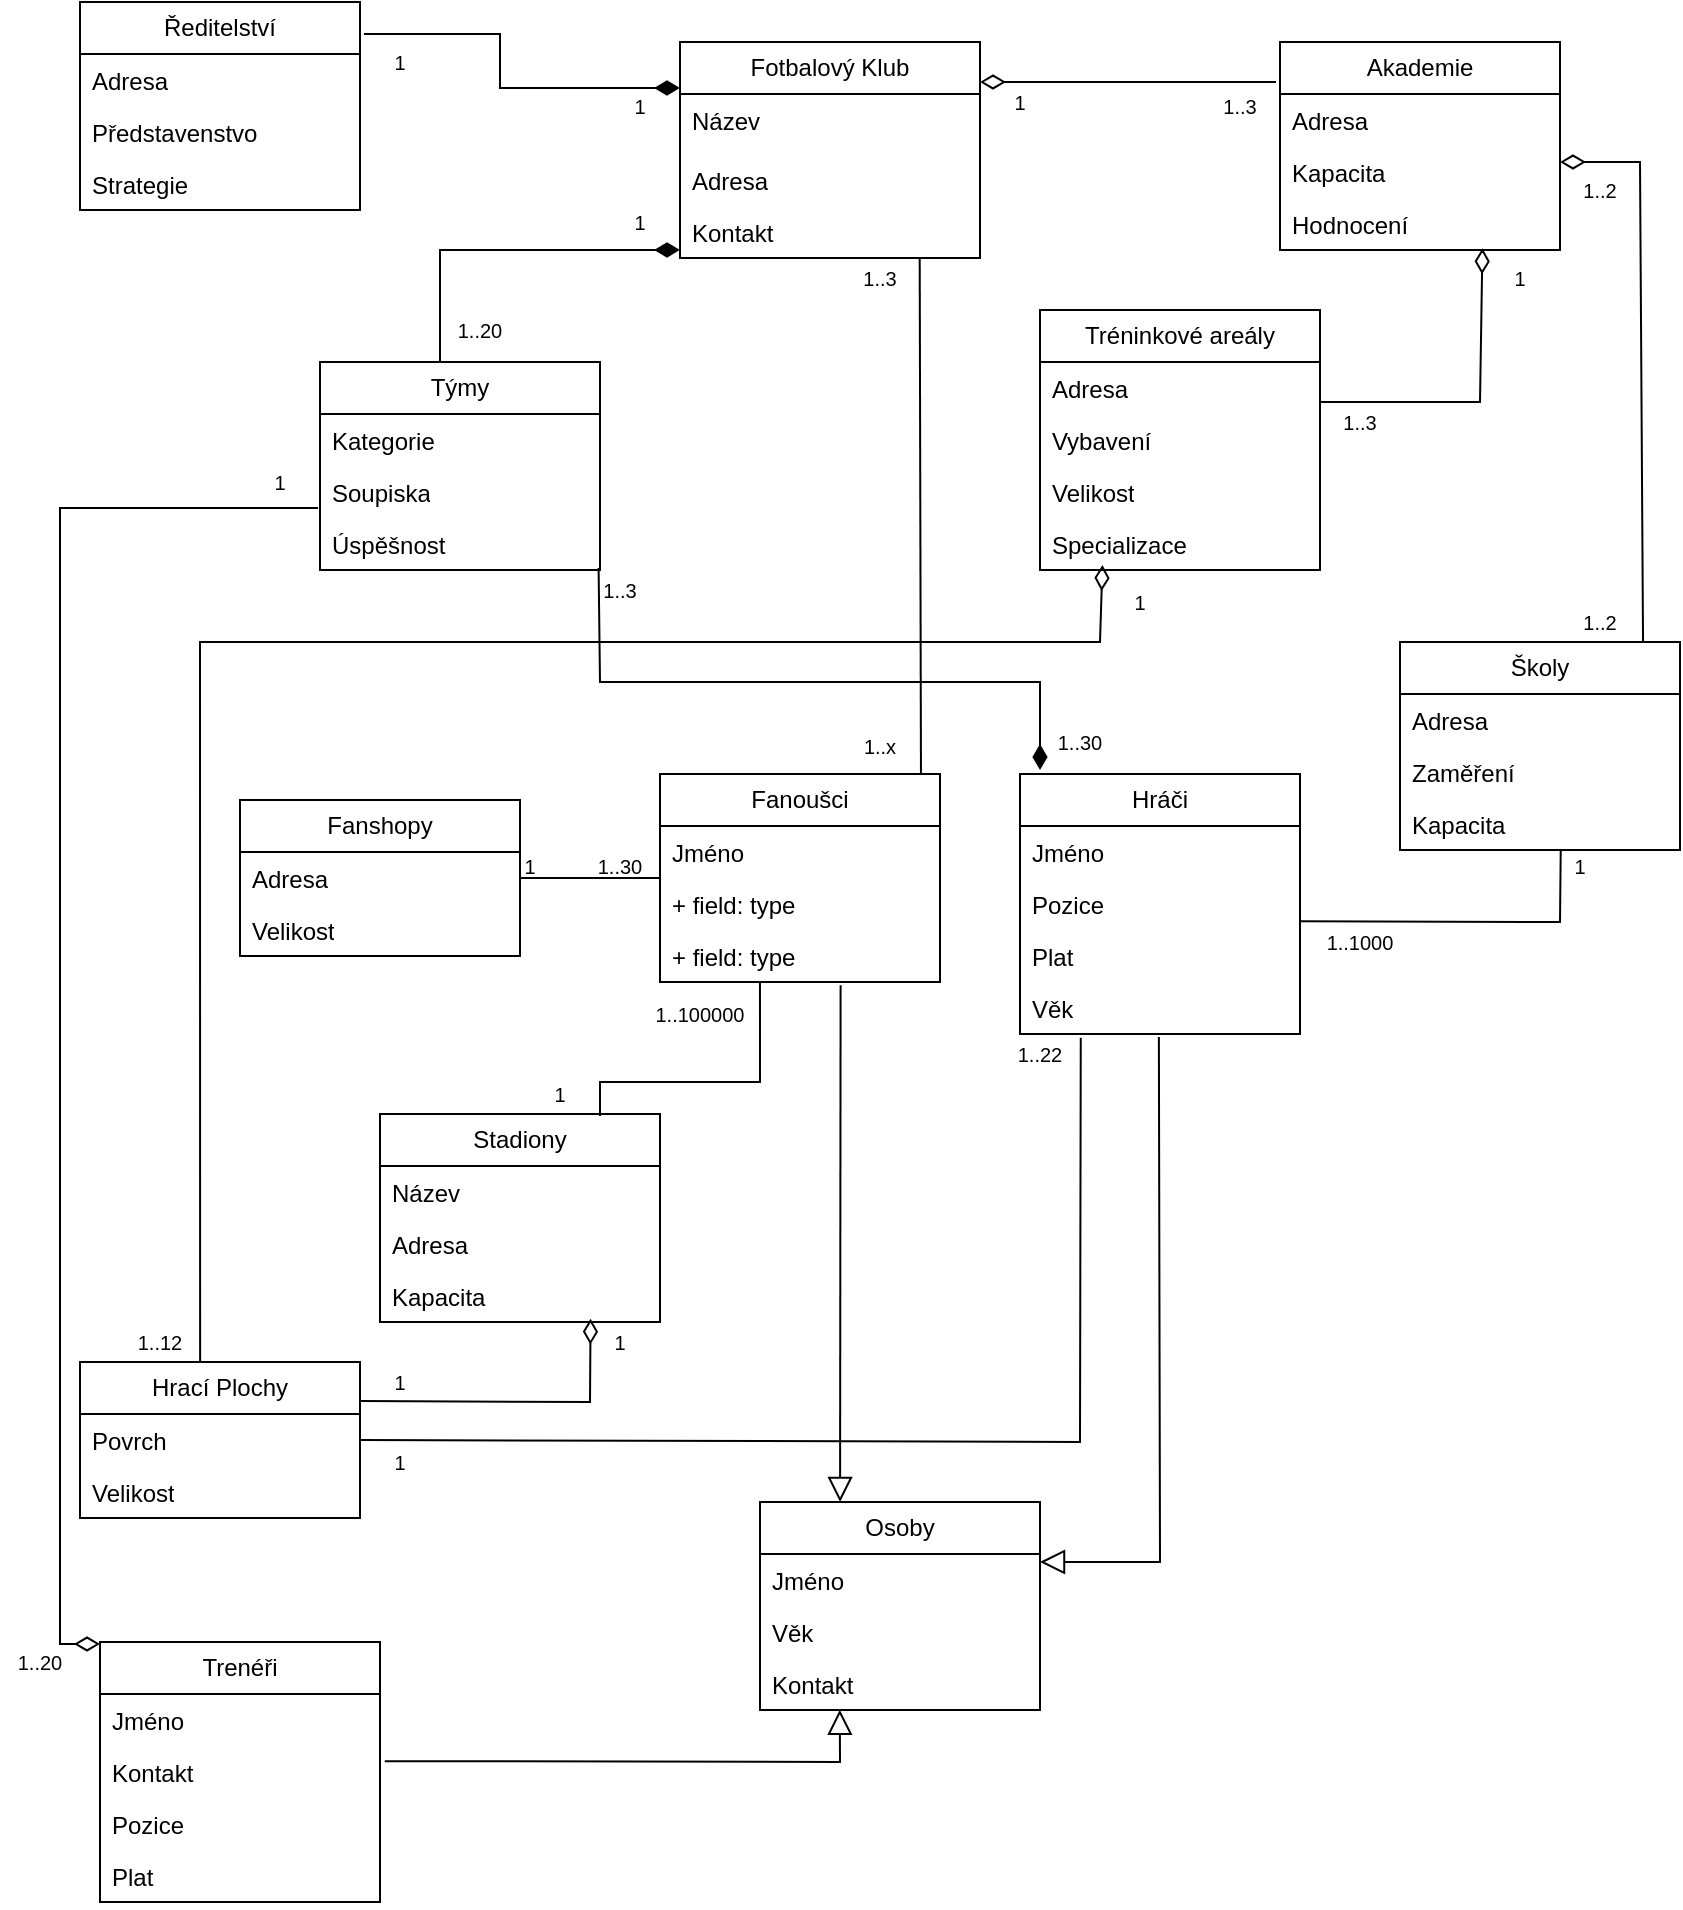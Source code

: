 <mxfile version="24.9.1">
  <diagram name="Stránka-1" id="at3GulTGo-xp67DtFtPa">
    <mxGraphModel dx="2253" dy="757" grid="1" gridSize="10" guides="1" tooltips="1" connect="1" arrows="1" fold="1" page="1" pageScale="1" pageWidth="827" pageHeight="1169" math="0" shadow="0">
      <root>
        <mxCell id="0" />
        <mxCell id="1" parent="0" />
        <mxCell id="VMDDgbRazr3VmZO5RvFS-5" value="Fotbalový Klub" style="swimlane;fontStyle=0;childLayout=stackLayout;horizontal=1;startSize=26;fillColor=none;horizontalStack=0;resizeParent=1;resizeParentMax=0;resizeLast=0;collapsible=1;marginBottom=0;whiteSpace=wrap;html=1;" parent="1" vertex="1">
          <mxGeometry x="320" y="40" width="150" height="108" as="geometry" />
        </mxCell>
        <mxCell id="VMDDgbRazr3VmZO5RvFS-6" value="Název" style="text;strokeColor=none;fillColor=none;align=left;verticalAlign=top;spacingLeft=4;spacingRight=4;overflow=hidden;rotatable=0;points=[[0,0.5],[1,0.5]];portConstraint=eastwest;whiteSpace=wrap;html=1;" parent="VMDDgbRazr3VmZO5RvFS-5" vertex="1">
          <mxGeometry y="26" width="150" height="30" as="geometry" />
        </mxCell>
        <mxCell id="VMDDgbRazr3VmZO5RvFS-7" value="Adresa" style="text;strokeColor=none;fillColor=none;align=left;verticalAlign=top;spacingLeft=4;spacingRight=4;overflow=hidden;rotatable=0;points=[[0,0.5],[1,0.5]];portConstraint=eastwest;whiteSpace=wrap;html=1;" parent="VMDDgbRazr3VmZO5RvFS-5" vertex="1">
          <mxGeometry y="56" width="150" height="26" as="geometry" />
        </mxCell>
        <mxCell id="VMDDgbRazr3VmZO5RvFS-8" value="Kontakt" style="text;strokeColor=none;fillColor=none;align=left;verticalAlign=top;spacingLeft=4;spacingRight=4;overflow=hidden;rotatable=0;points=[[0,0.5],[1,0.5]];portConstraint=eastwest;whiteSpace=wrap;html=1;" parent="VMDDgbRazr3VmZO5RvFS-5" vertex="1">
          <mxGeometry y="82" width="150" height="26" as="geometry" />
        </mxCell>
        <mxCell id="VMDDgbRazr3VmZO5RvFS-9" value="" style="endArrow=diamondThin;endFill=1;endSize=10;html=1;rounded=0;entryX=0;entryY=0.5;entryDx=0;entryDy=0;strokeWidth=1;exitX=1.014;exitY=0.154;exitDx=0;exitDy=0;exitPerimeter=0;" parent="1" edge="1" source="VMDDgbRazr3VmZO5RvFS-10">
          <mxGeometry width="160" relative="1" as="geometry">
            <mxPoint x="190" y="63" as="sourcePoint" />
            <mxPoint x="320" y="63" as="targetPoint" />
            <Array as="points">
              <mxPoint x="230" y="36" />
              <mxPoint x="230" y="63" />
            </Array>
          </mxGeometry>
        </mxCell>
        <mxCell id="VMDDgbRazr3VmZO5RvFS-10" value="Ředitelství" style="swimlane;fontStyle=0;childLayout=stackLayout;horizontal=1;startSize=26;fillColor=none;horizontalStack=0;resizeParent=1;resizeParentMax=0;resizeLast=0;collapsible=1;marginBottom=0;whiteSpace=wrap;html=1;" parent="1" vertex="1">
          <mxGeometry x="20" y="20" width="140" height="104" as="geometry" />
        </mxCell>
        <mxCell id="VMDDgbRazr3VmZO5RvFS-11" value="Adresa" style="text;strokeColor=none;fillColor=none;align=left;verticalAlign=top;spacingLeft=4;spacingRight=4;overflow=hidden;rotatable=0;points=[[0,0.5],[1,0.5]];portConstraint=eastwest;whiteSpace=wrap;html=1;" parent="VMDDgbRazr3VmZO5RvFS-10" vertex="1">
          <mxGeometry y="26" width="140" height="26" as="geometry" />
        </mxCell>
        <mxCell id="VMDDgbRazr3VmZO5RvFS-12" value="Představenstvo" style="text;strokeColor=none;fillColor=none;align=left;verticalAlign=top;spacingLeft=4;spacingRight=4;overflow=hidden;rotatable=0;points=[[0,0.5],[1,0.5]];portConstraint=eastwest;whiteSpace=wrap;html=1;" parent="VMDDgbRazr3VmZO5RvFS-10" vertex="1">
          <mxGeometry y="52" width="140" height="26" as="geometry" />
        </mxCell>
        <mxCell id="VMDDgbRazr3VmZO5RvFS-13" value="Strategie" style="text;strokeColor=none;fillColor=none;align=left;verticalAlign=top;spacingLeft=4;spacingRight=4;overflow=hidden;rotatable=0;points=[[0,0.5],[1,0.5]];portConstraint=eastwest;whiteSpace=wrap;html=1;" parent="VMDDgbRazr3VmZO5RvFS-10" vertex="1">
          <mxGeometry y="78" width="140" height="26" as="geometry" />
        </mxCell>
        <mxCell id="q3UqCffbs1o01aCzlOto-1" value="Akademie" style="swimlane;fontStyle=0;childLayout=stackLayout;horizontal=1;startSize=26;fillColor=none;horizontalStack=0;resizeParent=1;resizeParentMax=0;resizeLast=0;collapsible=1;marginBottom=0;whiteSpace=wrap;html=1;" vertex="1" parent="1">
          <mxGeometry x="620" y="40" width="140" height="104" as="geometry" />
        </mxCell>
        <mxCell id="q3UqCffbs1o01aCzlOto-2" value="Adresa" style="text;strokeColor=none;fillColor=none;align=left;verticalAlign=top;spacingLeft=4;spacingRight=4;overflow=hidden;rotatable=0;points=[[0,0.5],[1,0.5]];portConstraint=eastwest;whiteSpace=wrap;html=1;" vertex="1" parent="q3UqCffbs1o01aCzlOto-1">
          <mxGeometry y="26" width="140" height="26" as="geometry" />
        </mxCell>
        <mxCell id="q3UqCffbs1o01aCzlOto-3" value="Kapacita" style="text;strokeColor=none;fillColor=none;align=left;verticalAlign=top;spacingLeft=4;spacingRight=4;overflow=hidden;rotatable=0;points=[[0,0.5],[1,0.5]];portConstraint=eastwest;whiteSpace=wrap;html=1;" vertex="1" parent="q3UqCffbs1o01aCzlOto-1">
          <mxGeometry y="52" width="140" height="26" as="geometry" />
        </mxCell>
        <mxCell id="q3UqCffbs1o01aCzlOto-19" value="Hodnocení" style="text;strokeColor=none;fillColor=none;align=left;verticalAlign=top;spacingLeft=4;spacingRight=4;overflow=hidden;rotatable=0;points=[[0,0.5],[1,0.5]];portConstraint=eastwest;whiteSpace=wrap;html=1;" vertex="1" parent="q3UqCffbs1o01aCzlOto-1">
          <mxGeometry y="78" width="140" height="26" as="geometry" />
        </mxCell>
        <mxCell id="q3UqCffbs1o01aCzlOto-5" value="Tréninkové areály" style="swimlane;fontStyle=0;childLayout=stackLayout;horizontal=1;startSize=26;fillColor=none;horizontalStack=0;resizeParent=1;resizeParentMax=0;resizeLast=0;collapsible=1;marginBottom=0;whiteSpace=wrap;html=1;" vertex="1" parent="1">
          <mxGeometry x="500" y="174" width="140" height="130" as="geometry" />
        </mxCell>
        <mxCell id="q3UqCffbs1o01aCzlOto-6" value="Adresa" style="text;strokeColor=none;fillColor=none;align=left;verticalAlign=top;spacingLeft=4;spacingRight=4;overflow=hidden;rotatable=0;points=[[0,0.5],[1,0.5]];portConstraint=eastwest;whiteSpace=wrap;html=1;" vertex="1" parent="q3UqCffbs1o01aCzlOto-5">
          <mxGeometry y="26" width="140" height="26" as="geometry" />
        </mxCell>
        <mxCell id="q3UqCffbs1o01aCzlOto-8" value="Vybavení" style="text;strokeColor=none;fillColor=none;align=left;verticalAlign=top;spacingLeft=4;spacingRight=4;overflow=hidden;rotatable=0;points=[[0,0.5],[1,0.5]];portConstraint=eastwest;whiteSpace=wrap;html=1;" vertex="1" parent="q3UqCffbs1o01aCzlOto-5">
          <mxGeometry y="52" width="140" height="26" as="geometry" />
        </mxCell>
        <mxCell id="q3UqCffbs1o01aCzlOto-48" value="Velikost" style="text;strokeColor=none;fillColor=none;align=left;verticalAlign=top;spacingLeft=4;spacingRight=4;overflow=hidden;rotatable=0;points=[[0,0.5],[1,0.5]];portConstraint=eastwest;whiteSpace=wrap;html=1;" vertex="1" parent="q3UqCffbs1o01aCzlOto-5">
          <mxGeometry y="78" width="140" height="26" as="geometry" />
        </mxCell>
        <mxCell id="q3UqCffbs1o01aCzlOto-21" value="Specializace" style="text;strokeColor=none;fillColor=none;align=left;verticalAlign=top;spacingLeft=4;spacingRight=4;overflow=hidden;rotatable=0;points=[[0,0.5],[1,0.5]];portConstraint=eastwest;whiteSpace=wrap;html=1;" vertex="1" parent="q3UqCffbs1o01aCzlOto-5">
          <mxGeometry y="104" width="140" height="26" as="geometry" />
        </mxCell>
        <mxCell id="q3UqCffbs1o01aCzlOto-9" value="Hráči" style="swimlane;fontStyle=0;childLayout=stackLayout;horizontal=1;startSize=26;fillColor=none;horizontalStack=0;resizeParent=1;resizeParentMax=0;resizeLast=0;collapsible=1;marginBottom=0;whiteSpace=wrap;html=1;" vertex="1" parent="1">
          <mxGeometry x="490" y="406" width="140" height="130" as="geometry" />
        </mxCell>
        <mxCell id="q3UqCffbs1o01aCzlOto-10" value="Jméno" style="text;strokeColor=none;fillColor=none;align=left;verticalAlign=top;spacingLeft=4;spacingRight=4;overflow=hidden;rotatable=0;points=[[0,0.5],[1,0.5]];portConstraint=eastwest;whiteSpace=wrap;html=1;" vertex="1" parent="q3UqCffbs1o01aCzlOto-9">
          <mxGeometry y="26" width="140" height="26" as="geometry" />
        </mxCell>
        <mxCell id="q3UqCffbs1o01aCzlOto-11" value="Pozice" style="text;strokeColor=none;fillColor=none;align=left;verticalAlign=top;spacingLeft=4;spacingRight=4;overflow=hidden;rotatable=0;points=[[0,0.5],[1,0.5]];portConstraint=eastwest;whiteSpace=wrap;html=1;" vertex="1" parent="q3UqCffbs1o01aCzlOto-9">
          <mxGeometry y="52" width="140" height="26" as="geometry" />
        </mxCell>
        <mxCell id="q3UqCffbs1o01aCzlOto-12" value="Plat" style="text;strokeColor=none;fillColor=none;align=left;verticalAlign=top;spacingLeft=4;spacingRight=4;overflow=hidden;rotatable=0;points=[[0,0.5],[1,0.5]];portConstraint=eastwest;whiteSpace=wrap;html=1;" vertex="1" parent="q3UqCffbs1o01aCzlOto-9">
          <mxGeometry y="78" width="140" height="26" as="geometry" />
        </mxCell>
        <mxCell id="q3UqCffbs1o01aCzlOto-20" value="Věk" style="text;strokeColor=none;fillColor=none;align=left;verticalAlign=top;spacingLeft=4;spacingRight=4;overflow=hidden;rotatable=0;points=[[0,0.5],[1,0.5]];portConstraint=eastwest;whiteSpace=wrap;html=1;" vertex="1" parent="q3UqCffbs1o01aCzlOto-9">
          <mxGeometry y="104" width="140" height="26" as="geometry" />
        </mxCell>
        <mxCell id="q3UqCffbs1o01aCzlOto-13" value="Trenéři" style="swimlane;fontStyle=0;childLayout=stackLayout;horizontal=1;startSize=26;fillColor=none;horizontalStack=0;resizeParent=1;resizeParentMax=0;resizeLast=0;collapsible=1;marginBottom=0;whiteSpace=wrap;html=1;" vertex="1" parent="1">
          <mxGeometry x="30" y="840" width="140" height="130" as="geometry" />
        </mxCell>
        <mxCell id="q3UqCffbs1o01aCzlOto-14" value="Jméno" style="text;strokeColor=none;fillColor=none;align=left;verticalAlign=top;spacingLeft=4;spacingRight=4;overflow=hidden;rotatable=0;points=[[0,0.5],[1,0.5]];portConstraint=eastwest;whiteSpace=wrap;html=1;" vertex="1" parent="q3UqCffbs1o01aCzlOto-13">
          <mxGeometry y="26" width="140" height="26" as="geometry" />
        </mxCell>
        <mxCell id="q3UqCffbs1o01aCzlOto-15" value="Kontakt" style="text;strokeColor=none;fillColor=none;align=left;verticalAlign=top;spacingLeft=4;spacingRight=4;overflow=hidden;rotatable=0;points=[[0,0.5],[1,0.5]];portConstraint=eastwest;whiteSpace=wrap;html=1;" vertex="1" parent="q3UqCffbs1o01aCzlOto-13">
          <mxGeometry y="52" width="140" height="26" as="geometry" />
        </mxCell>
        <mxCell id="q3UqCffbs1o01aCzlOto-18" value="Pozice" style="text;strokeColor=none;fillColor=none;align=left;verticalAlign=top;spacingLeft=4;spacingRight=4;overflow=hidden;rotatable=0;points=[[0,0.5],[1,0.5]];portConstraint=eastwest;whiteSpace=wrap;html=1;" vertex="1" parent="q3UqCffbs1o01aCzlOto-13">
          <mxGeometry y="78" width="140" height="26" as="geometry" />
        </mxCell>
        <mxCell id="q3UqCffbs1o01aCzlOto-16" value="Plat" style="text;strokeColor=none;fillColor=none;align=left;verticalAlign=top;spacingLeft=4;spacingRight=4;overflow=hidden;rotatable=0;points=[[0,0.5],[1,0.5]];portConstraint=eastwest;whiteSpace=wrap;html=1;" vertex="1" parent="q3UqCffbs1o01aCzlOto-13">
          <mxGeometry y="104" width="140" height="26" as="geometry" />
        </mxCell>
        <mxCell id="q3UqCffbs1o01aCzlOto-22" value="Stadiony" style="swimlane;fontStyle=0;childLayout=stackLayout;horizontal=1;startSize=26;fillColor=none;horizontalStack=0;resizeParent=1;resizeParentMax=0;resizeLast=0;collapsible=1;marginBottom=0;whiteSpace=wrap;html=1;" vertex="1" parent="1">
          <mxGeometry x="170" y="576" width="140" height="104" as="geometry" />
        </mxCell>
        <mxCell id="q3UqCffbs1o01aCzlOto-26" value="Název" style="text;strokeColor=none;fillColor=none;align=left;verticalAlign=top;spacingLeft=4;spacingRight=4;overflow=hidden;rotatable=0;points=[[0,0.5],[1,0.5]];portConstraint=eastwest;whiteSpace=wrap;html=1;" vertex="1" parent="q3UqCffbs1o01aCzlOto-22">
          <mxGeometry y="26" width="140" height="26" as="geometry" />
        </mxCell>
        <mxCell id="q3UqCffbs1o01aCzlOto-23" value="Adresa" style="text;strokeColor=none;fillColor=none;align=left;verticalAlign=top;spacingLeft=4;spacingRight=4;overflow=hidden;rotatable=0;points=[[0,0.5],[1,0.5]];portConstraint=eastwest;whiteSpace=wrap;html=1;" vertex="1" parent="q3UqCffbs1o01aCzlOto-22">
          <mxGeometry y="52" width="140" height="26" as="geometry" />
        </mxCell>
        <mxCell id="q3UqCffbs1o01aCzlOto-24" value="Kapacita" style="text;strokeColor=none;fillColor=none;align=left;verticalAlign=top;spacingLeft=4;spacingRight=4;overflow=hidden;rotatable=0;points=[[0,0.5],[1,0.5]];portConstraint=eastwest;whiteSpace=wrap;html=1;" vertex="1" parent="q3UqCffbs1o01aCzlOto-22">
          <mxGeometry y="78" width="140" height="26" as="geometry" />
        </mxCell>
        <mxCell id="q3UqCffbs1o01aCzlOto-27" value="Školy" style="swimlane;fontStyle=0;childLayout=stackLayout;horizontal=1;startSize=26;fillColor=none;horizontalStack=0;resizeParent=1;resizeParentMax=0;resizeLast=0;collapsible=1;marginBottom=0;whiteSpace=wrap;html=1;" vertex="1" parent="1">
          <mxGeometry x="680" y="340" width="140" height="104" as="geometry" />
        </mxCell>
        <mxCell id="q3UqCffbs1o01aCzlOto-28" value="Adresa" style="text;strokeColor=none;fillColor=none;align=left;verticalAlign=top;spacingLeft=4;spacingRight=4;overflow=hidden;rotatable=0;points=[[0,0.5],[1,0.5]];portConstraint=eastwest;whiteSpace=wrap;html=1;" vertex="1" parent="q3UqCffbs1o01aCzlOto-27">
          <mxGeometry y="26" width="140" height="26" as="geometry" />
        </mxCell>
        <mxCell id="q3UqCffbs1o01aCzlOto-29" value="Zaměření" style="text;strokeColor=none;fillColor=none;align=left;verticalAlign=top;spacingLeft=4;spacingRight=4;overflow=hidden;rotatable=0;points=[[0,0.5],[1,0.5]];portConstraint=eastwest;whiteSpace=wrap;html=1;" vertex="1" parent="q3UqCffbs1o01aCzlOto-27">
          <mxGeometry y="52" width="140" height="26" as="geometry" />
        </mxCell>
        <mxCell id="q3UqCffbs1o01aCzlOto-30" value="Kapacita" style="text;strokeColor=none;fillColor=none;align=left;verticalAlign=top;spacingLeft=4;spacingRight=4;overflow=hidden;rotatable=0;points=[[0,0.5],[1,0.5]];portConstraint=eastwest;whiteSpace=wrap;html=1;" vertex="1" parent="q3UqCffbs1o01aCzlOto-27">
          <mxGeometry y="78" width="140" height="26" as="geometry" />
        </mxCell>
        <mxCell id="q3UqCffbs1o01aCzlOto-31" value="Týmy" style="swimlane;fontStyle=0;childLayout=stackLayout;horizontal=1;startSize=26;fillColor=none;horizontalStack=0;resizeParent=1;resizeParentMax=0;resizeLast=0;collapsible=1;marginBottom=0;whiteSpace=wrap;html=1;" vertex="1" parent="1">
          <mxGeometry x="140" y="200" width="140" height="104" as="geometry" />
        </mxCell>
        <mxCell id="q3UqCffbs1o01aCzlOto-32" value="Kategorie" style="text;strokeColor=none;fillColor=none;align=left;verticalAlign=top;spacingLeft=4;spacingRight=4;overflow=hidden;rotatable=0;points=[[0,0.5],[1,0.5]];portConstraint=eastwest;whiteSpace=wrap;html=1;" vertex="1" parent="q3UqCffbs1o01aCzlOto-31">
          <mxGeometry y="26" width="140" height="26" as="geometry" />
        </mxCell>
        <mxCell id="q3UqCffbs1o01aCzlOto-33" value="Soupiska" style="text;strokeColor=none;fillColor=none;align=left;verticalAlign=top;spacingLeft=4;spacingRight=4;overflow=hidden;rotatable=0;points=[[0,0.5],[1,0.5]];portConstraint=eastwest;whiteSpace=wrap;html=1;" vertex="1" parent="q3UqCffbs1o01aCzlOto-31">
          <mxGeometry y="52" width="140" height="26" as="geometry" />
        </mxCell>
        <mxCell id="q3UqCffbs1o01aCzlOto-34" value="Úspěšnost" style="text;strokeColor=none;fillColor=none;align=left;verticalAlign=top;spacingLeft=4;spacingRight=4;overflow=hidden;rotatable=0;points=[[0,0.5],[1,0.5]];portConstraint=eastwest;whiteSpace=wrap;html=1;" vertex="1" parent="q3UqCffbs1o01aCzlOto-31">
          <mxGeometry y="78" width="140" height="26" as="geometry" />
        </mxCell>
        <mxCell id="q3UqCffbs1o01aCzlOto-35" value="Fanoušci" style="swimlane;fontStyle=0;childLayout=stackLayout;horizontal=1;startSize=26;fillColor=none;horizontalStack=0;resizeParent=1;resizeParentMax=0;resizeLast=0;collapsible=1;marginBottom=0;whiteSpace=wrap;html=1;" vertex="1" parent="1">
          <mxGeometry x="310" y="406" width="140" height="104" as="geometry" />
        </mxCell>
        <mxCell id="q3UqCffbs1o01aCzlOto-36" value="Jméno" style="text;strokeColor=none;fillColor=none;align=left;verticalAlign=top;spacingLeft=4;spacingRight=4;overflow=hidden;rotatable=0;points=[[0,0.5],[1,0.5]];portConstraint=eastwest;whiteSpace=wrap;html=1;" vertex="1" parent="q3UqCffbs1o01aCzlOto-35">
          <mxGeometry y="26" width="140" height="26" as="geometry" />
        </mxCell>
        <mxCell id="q3UqCffbs1o01aCzlOto-37" value="+ field: type" style="text;strokeColor=none;fillColor=none;align=left;verticalAlign=top;spacingLeft=4;spacingRight=4;overflow=hidden;rotatable=0;points=[[0,0.5],[1,0.5]];portConstraint=eastwest;whiteSpace=wrap;html=1;" vertex="1" parent="q3UqCffbs1o01aCzlOto-35">
          <mxGeometry y="52" width="140" height="26" as="geometry" />
        </mxCell>
        <mxCell id="q3UqCffbs1o01aCzlOto-38" value="+ field: type" style="text;strokeColor=none;fillColor=none;align=left;verticalAlign=top;spacingLeft=4;spacingRight=4;overflow=hidden;rotatable=0;points=[[0,0.5],[1,0.5]];portConstraint=eastwest;whiteSpace=wrap;html=1;" vertex="1" parent="q3UqCffbs1o01aCzlOto-35">
          <mxGeometry y="78" width="140" height="26" as="geometry" />
        </mxCell>
        <mxCell id="q3UqCffbs1o01aCzlOto-39" value="Fanshopy" style="swimlane;fontStyle=0;childLayout=stackLayout;horizontal=1;startSize=26;fillColor=none;horizontalStack=0;resizeParent=1;resizeParentMax=0;resizeLast=0;collapsible=1;marginBottom=0;whiteSpace=wrap;html=1;" vertex="1" parent="1">
          <mxGeometry x="100" y="419" width="140" height="78" as="geometry" />
        </mxCell>
        <mxCell id="q3UqCffbs1o01aCzlOto-40" value="Adresa" style="text;strokeColor=none;fillColor=none;align=left;verticalAlign=top;spacingLeft=4;spacingRight=4;overflow=hidden;rotatable=0;points=[[0,0.5],[1,0.5]];portConstraint=eastwest;whiteSpace=wrap;html=1;" vertex="1" parent="q3UqCffbs1o01aCzlOto-39">
          <mxGeometry y="26" width="140" height="26" as="geometry" />
        </mxCell>
        <mxCell id="q3UqCffbs1o01aCzlOto-41" value="Velikost" style="text;strokeColor=none;fillColor=none;align=left;verticalAlign=top;spacingLeft=4;spacingRight=4;overflow=hidden;rotatable=0;points=[[0,0.5],[1,0.5]];portConstraint=eastwest;whiteSpace=wrap;html=1;" vertex="1" parent="q3UqCffbs1o01aCzlOto-39">
          <mxGeometry y="52" width="140" height="26" as="geometry" />
        </mxCell>
        <mxCell id="q3UqCffbs1o01aCzlOto-43" value="Osoby" style="swimlane;fontStyle=0;childLayout=stackLayout;horizontal=1;startSize=26;fillColor=none;horizontalStack=0;resizeParent=1;resizeParentMax=0;resizeLast=0;collapsible=1;marginBottom=0;whiteSpace=wrap;html=1;" vertex="1" parent="1">
          <mxGeometry x="360" y="770" width="140" height="104" as="geometry" />
        </mxCell>
        <mxCell id="q3UqCffbs1o01aCzlOto-44" value="Jméno" style="text;strokeColor=none;fillColor=none;align=left;verticalAlign=top;spacingLeft=4;spacingRight=4;overflow=hidden;rotatable=0;points=[[0,0.5],[1,0.5]];portConstraint=eastwest;whiteSpace=wrap;html=1;" vertex="1" parent="q3UqCffbs1o01aCzlOto-43">
          <mxGeometry y="26" width="140" height="26" as="geometry" />
        </mxCell>
        <mxCell id="q3UqCffbs1o01aCzlOto-45" value="Věk" style="text;strokeColor=none;fillColor=none;align=left;verticalAlign=top;spacingLeft=4;spacingRight=4;overflow=hidden;rotatable=0;points=[[0,0.5],[1,0.5]];portConstraint=eastwest;whiteSpace=wrap;html=1;" vertex="1" parent="q3UqCffbs1o01aCzlOto-43">
          <mxGeometry y="52" width="140" height="26" as="geometry" />
        </mxCell>
        <mxCell id="q3UqCffbs1o01aCzlOto-46" value="Kontakt" style="text;strokeColor=none;fillColor=none;align=left;verticalAlign=top;spacingLeft=4;spacingRight=4;overflow=hidden;rotatable=0;points=[[0,0.5],[1,0.5]];portConstraint=eastwest;whiteSpace=wrap;html=1;" vertex="1" parent="q3UqCffbs1o01aCzlOto-43">
          <mxGeometry y="78" width="140" height="26" as="geometry" />
        </mxCell>
        <mxCell id="q3UqCffbs1o01aCzlOto-47" value="" style="endArrow=diamondThin;endFill=1;endSize=10;html=1;rounded=0;" edge="1" parent="1">
          <mxGeometry width="160" relative="1" as="geometry">
            <mxPoint x="200" y="200" as="sourcePoint" />
            <mxPoint x="320" y="144" as="targetPoint" />
            <Array as="points">
              <mxPoint x="200" y="144" />
            </Array>
          </mxGeometry>
        </mxCell>
        <mxCell id="q3UqCffbs1o01aCzlOto-49" value="" style="endArrow=block;endSize=10;endFill=0;html=1;rounded=0;exitX=0.496;exitY=1.058;exitDx=0;exitDy=0;exitPerimeter=0;" edge="1" parent="1" source="q3UqCffbs1o01aCzlOto-20">
          <mxGeometry width="160" relative="1" as="geometry">
            <mxPoint x="560" y="600" as="sourcePoint" />
            <mxPoint x="500" y="800" as="targetPoint" />
            <Array as="points">
              <mxPoint x="560" y="800" />
            </Array>
          </mxGeometry>
        </mxCell>
        <mxCell id="q3UqCffbs1o01aCzlOto-50" value="" style="endArrow=block;endSize=10;endFill=0;html=1;rounded=0;entryX=0.285;entryY=0.995;entryDx=0;entryDy=0;entryPerimeter=0;exitX=1.017;exitY=0.291;exitDx=0;exitDy=0;exitPerimeter=0;" edge="1" parent="1" source="q3UqCffbs1o01aCzlOto-15" target="q3UqCffbs1o01aCzlOto-46">
          <mxGeometry width="160" relative="1" as="geometry">
            <mxPoint x="430" y="880" as="sourcePoint" />
            <mxPoint x="210" y="900" as="targetPoint" />
            <Array as="points">
              <mxPoint x="400" y="900" />
            </Array>
          </mxGeometry>
        </mxCell>
        <mxCell id="q3UqCffbs1o01aCzlOto-51" value="" style="endArrow=block;endSize=10;endFill=0;html=1;rounded=0;exitX=0.645;exitY=1.064;exitDx=0;exitDy=0;exitPerimeter=0;entryX=0.286;entryY=0;entryDx=0;entryDy=0;entryPerimeter=0;" edge="1" parent="1" source="q3UqCffbs1o01aCzlOto-38" target="q3UqCffbs1o01aCzlOto-43">
          <mxGeometry width="160" relative="1" as="geometry">
            <mxPoint x="400" y="450" as="sourcePoint" />
            <mxPoint x="400" y="730" as="targetPoint" />
          </mxGeometry>
        </mxCell>
        <mxCell id="q3UqCffbs1o01aCzlOto-52" value="Hrací Plochy" style="swimlane;fontStyle=0;childLayout=stackLayout;horizontal=1;startSize=26;fillColor=none;horizontalStack=0;resizeParent=1;resizeParentMax=0;resizeLast=0;collapsible=1;marginBottom=0;whiteSpace=wrap;html=1;" vertex="1" parent="1">
          <mxGeometry x="20" y="700" width="140" height="78" as="geometry" />
        </mxCell>
        <mxCell id="q3UqCffbs1o01aCzlOto-53" value="Povrch" style="text;strokeColor=none;fillColor=none;align=left;verticalAlign=top;spacingLeft=4;spacingRight=4;overflow=hidden;rotatable=0;points=[[0,0.5],[1,0.5]];portConstraint=eastwest;whiteSpace=wrap;html=1;" vertex="1" parent="q3UqCffbs1o01aCzlOto-52">
          <mxGeometry y="26" width="140" height="26" as="geometry" />
        </mxCell>
        <mxCell id="q3UqCffbs1o01aCzlOto-54" value="Velikost" style="text;strokeColor=none;fillColor=none;align=left;verticalAlign=top;spacingLeft=4;spacingRight=4;overflow=hidden;rotatable=0;points=[[0,0.5],[1,0.5]];portConstraint=eastwest;whiteSpace=wrap;html=1;" vertex="1" parent="q3UqCffbs1o01aCzlOto-52">
          <mxGeometry y="52" width="140" height="26" as="geometry" />
        </mxCell>
        <mxCell id="q3UqCffbs1o01aCzlOto-56" value="" style="endArrow=diamondThin;endFill=0;endSize=10;html=1;rounded=0;entryX=0.723;entryY=0.968;entryDx=0;entryDy=0;entryPerimeter=0;" edge="1" parent="1" target="q3UqCffbs1o01aCzlOto-19">
          <mxGeometry width="160" relative="1" as="geometry">
            <mxPoint x="640" y="220" as="sourcePoint" />
            <mxPoint x="720" y="150" as="targetPoint" />
            <Array as="points">
              <mxPoint x="720" y="220" />
            </Array>
          </mxGeometry>
        </mxCell>
        <mxCell id="q3UqCffbs1o01aCzlOto-57" value="" style="line;strokeWidth=1;fillColor=none;align=left;verticalAlign=middle;spacingTop=-1;spacingLeft=3;spacingRight=3;rotatable=0;labelPosition=right;points=[];portConstraint=eastwest;strokeColor=inherit;" vertex="1" parent="1">
          <mxGeometry x="240" y="454" width="70" height="8" as="geometry" />
        </mxCell>
        <mxCell id="q3UqCffbs1o01aCzlOto-58" value="" style="endArrow=diamondThin;endFill=0;endSize=10;html=1;rounded=0;entryX=0.752;entryY=0.936;entryDx=0;entryDy=0;entryPerimeter=0;exitX=1;exitY=0.25;exitDx=0;exitDy=0;" edge="1" parent="1" source="q3UqCffbs1o01aCzlOto-52" target="q3UqCffbs1o01aCzlOto-24">
          <mxGeometry width="160" relative="1" as="geometry">
            <mxPoint x="160" y="738.58" as="sourcePoint" />
            <mxPoint x="274" y="660" as="targetPoint" />
            <Array as="points">
              <mxPoint x="275" y="720" />
            </Array>
          </mxGeometry>
        </mxCell>
        <mxCell id="q3UqCffbs1o01aCzlOto-59" value="" style="endArrow=diamondThin;endFill=0;endSize=10;html=1;rounded=0;entryX=0.223;entryY=0.904;entryDx=0;entryDy=0;entryPerimeter=0;exitX=0.429;exitY=0;exitDx=0;exitDy=0;exitPerimeter=0;" edge="1" parent="1" source="q3UqCffbs1o01aCzlOto-52" target="q3UqCffbs1o01aCzlOto-21">
          <mxGeometry width="160" relative="1" as="geometry">
            <mxPoint x="330" y="520" as="sourcePoint" />
            <mxPoint x="490" y="520" as="targetPoint" />
            <Array as="points">
              <mxPoint x="80" y="340" />
              <mxPoint x="530" y="340" />
            </Array>
          </mxGeometry>
        </mxCell>
        <mxCell id="q3UqCffbs1o01aCzlOto-63" value="" style="endArrow=none;html=1;rounded=0;entryX=0.357;entryY=1;entryDx=0;entryDy=0;entryPerimeter=0;" edge="1" parent="1" target="q3UqCffbs1o01aCzlOto-38">
          <mxGeometry width="50" height="50" relative="1" as="geometry">
            <mxPoint x="280" y="577" as="sourcePoint" />
            <mxPoint x="440" y="500" as="targetPoint" />
            <Array as="points">
              <mxPoint x="280" y="560" />
              <mxPoint x="360" y="560" />
            </Array>
          </mxGeometry>
        </mxCell>
        <mxCell id="q3UqCffbs1o01aCzlOto-64" value="" style="endArrow=diamondThin;endFill=0;endSize=10;html=1;rounded=0;" edge="1" parent="1">
          <mxGeometry width="160" relative="1" as="geometry">
            <mxPoint x="618" y="60" as="sourcePoint" />
            <mxPoint x="470" y="60" as="targetPoint" />
          </mxGeometry>
        </mxCell>
        <mxCell id="q3UqCffbs1o01aCzlOto-65" value="" style="endArrow=diamondThin;endFill=0;endSize=10;html=1;rounded=0;exitX=0.868;exitY=0.001;exitDx=0;exitDy=0;exitPerimeter=0;" edge="1" parent="1" source="q3UqCffbs1o01aCzlOto-27">
          <mxGeometry width="160" relative="1" as="geometry">
            <mxPoint x="330" y="210" as="sourcePoint" />
            <mxPoint x="760" y="100" as="targetPoint" />
            <Array as="points">
              <mxPoint x="800" y="100" />
            </Array>
          </mxGeometry>
        </mxCell>
        <mxCell id="q3UqCffbs1o01aCzlOto-66" value="" style="endArrow=none;html=1;rounded=0;entryX=0.799;entryY=1.005;entryDx=0;entryDy=0;entryPerimeter=0;exitX=0.932;exitY=0.004;exitDx=0;exitDy=0;exitPerimeter=0;" edge="1" parent="1" source="q3UqCffbs1o01aCzlOto-35" target="VMDDgbRazr3VmZO5RvFS-8">
          <mxGeometry width="50" height="50" relative="1" as="geometry">
            <mxPoint x="440" y="400" as="sourcePoint" />
            <mxPoint x="440" y="300" as="targetPoint" />
          </mxGeometry>
        </mxCell>
        <mxCell id="q3UqCffbs1o01aCzlOto-67" value="" style="endArrow=none;html=1;rounded=0;entryX=0.574;entryY=1.005;entryDx=0;entryDy=0;entryPerimeter=0;exitX=0.997;exitY=0.83;exitDx=0;exitDy=0;exitPerimeter=0;" edge="1" parent="1" source="q3UqCffbs1o01aCzlOto-11" target="q3UqCffbs1o01aCzlOto-30">
          <mxGeometry width="50" height="50" relative="1" as="geometry">
            <mxPoint x="390" y="410" as="sourcePoint" />
            <mxPoint x="440" y="360" as="targetPoint" />
            <Array as="points">
              <mxPoint x="760" y="480" />
            </Array>
          </mxGeometry>
        </mxCell>
        <mxCell id="q3UqCffbs1o01aCzlOto-69" value="" style="endArrow=diamondThin;endFill=1;endSize=10;html=1;rounded=0;exitX=0.995;exitY=0.962;exitDx=0;exitDy=0;exitPerimeter=0;" edge="1" parent="1" source="q3UqCffbs1o01aCzlOto-34">
          <mxGeometry width="160" relative="1" as="geometry">
            <mxPoint x="280" y="310" as="sourcePoint" />
            <mxPoint x="500" y="404" as="targetPoint" />
            <Array as="points">
              <mxPoint x="280" y="360" />
              <mxPoint x="500" y="360" />
            </Array>
          </mxGeometry>
        </mxCell>
        <mxCell id="q3UqCffbs1o01aCzlOto-70" value="" style="endArrow=none;html=1;rounded=0;exitX=1;exitY=0.5;exitDx=0;exitDy=0;entryX=0.217;entryY=1.071;entryDx=0;entryDy=0;entryPerimeter=0;" edge="1" parent="1" source="q3UqCffbs1o01aCzlOto-53" target="q3UqCffbs1o01aCzlOto-20">
          <mxGeometry width="50" height="50" relative="1" as="geometry">
            <mxPoint x="390" y="630" as="sourcePoint" />
            <mxPoint x="440" y="580" as="targetPoint" />
            <Array as="points">
              <mxPoint x="520" y="740" />
            </Array>
          </mxGeometry>
        </mxCell>
        <mxCell id="q3UqCffbs1o01aCzlOto-71" value="" style="endArrow=diamondThin;endFill=0;endSize=10;html=1;rounded=0;exitX=-0.007;exitY=0.808;exitDx=0;exitDy=0;exitPerimeter=0;" edge="1" parent="1" source="q3UqCffbs1o01aCzlOto-33">
          <mxGeometry width="160" relative="1" as="geometry">
            <mxPoint x="330" y="340" as="sourcePoint" />
            <mxPoint x="30" y="841" as="targetPoint" />
            <Array as="points">
              <mxPoint x="10" y="273" />
              <mxPoint x="10" y="560" />
              <mxPoint x="10" y="841" />
            </Array>
          </mxGeometry>
        </mxCell>
        <mxCell id="q3UqCffbs1o01aCzlOto-73" value="&lt;font style=&quot;font-size: 10px;&quot;&gt;1..3&lt;/font&gt;" style="text;html=1;align=center;verticalAlign=middle;whiteSpace=wrap;rounded=0;rotation=0;" vertex="1" parent="1">
          <mxGeometry x="270" y="304" width="40" height="20" as="geometry" />
        </mxCell>
        <mxCell id="q3UqCffbs1o01aCzlOto-74" value="&lt;font style=&quot;font-size: 10px;&quot;&gt;1..30&lt;/font&gt;" style="text;html=1;align=center;verticalAlign=middle;whiteSpace=wrap;rounded=0;rotation=0;" vertex="1" parent="1">
          <mxGeometry x="500" y="380" width="40" height="20" as="geometry" />
        </mxCell>
        <mxCell id="q3UqCffbs1o01aCzlOto-75" value="&lt;font style=&quot;font-size: 10px;&quot;&gt;1&lt;/font&gt;" style="text;html=1;align=center;verticalAlign=middle;whiteSpace=wrap;rounded=0;rotation=0;" vertex="1" parent="1">
          <mxGeometry x="160" y="40" width="40" height="20" as="geometry" />
        </mxCell>
        <mxCell id="q3UqCffbs1o01aCzlOto-76" value="1" style="text;html=1;align=center;verticalAlign=middle;whiteSpace=wrap;rounded=0;rotation=0;fontSize=10;" vertex="1" parent="1">
          <mxGeometry x="280" y="62" width="40" height="20" as="geometry" />
        </mxCell>
        <mxCell id="q3UqCffbs1o01aCzlOto-77" value="&lt;font style=&quot;font-size: 10px;&quot;&gt;1&lt;/font&gt;" style="text;html=1;align=center;verticalAlign=middle;whiteSpace=wrap;rounded=0;rotation=0;" vertex="1" parent="1">
          <mxGeometry x="470" y="60" width="40" height="20" as="geometry" />
        </mxCell>
        <mxCell id="q3UqCffbs1o01aCzlOto-78" value="&lt;font style=&quot;font-size: 10px;&quot;&gt;1..3&lt;/font&gt;" style="text;html=1;align=center;verticalAlign=middle;whiteSpace=wrap;rounded=0;rotation=0;" vertex="1" parent="1">
          <mxGeometry x="580" y="62" width="40" height="20" as="geometry" />
        </mxCell>
        <mxCell id="q3UqCffbs1o01aCzlOto-79" value="&lt;font style=&quot;font-size: 10px;&quot;&gt;1..2&lt;/font&gt;" style="text;html=1;align=center;verticalAlign=middle;whiteSpace=wrap;rounded=0;rotation=0;" vertex="1" parent="1">
          <mxGeometry x="760" y="320" width="40" height="20" as="geometry" />
        </mxCell>
        <mxCell id="q3UqCffbs1o01aCzlOto-80" value="&lt;font style=&quot;font-size: 10px;&quot;&gt;1..2&lt;/font&gt;" style="text;html=1;align=center;verticalAlign=middle;whiteSpace=wrap;rounded=0;rotation=0;" vertex="1" parent="1">
          <mxGeometry x="760" y="104" width="40" height="20" as="geometry" />
        </mxCell>
        <mxCell id="q3UqCffbs1o01aCzlOto-81" value="&lt;font style=&quot;font-size: 10px;&quot;&gt;1..3&lt;/font&gt;" style="text;html=1;align=center;verticalAlign=middle;whiteSpace=wrap;rounded=0;rotation=0;" vertex="1" parent="1">
          <mxGeometry x="640" y="220" width="40" height="20" as="geometry" />
        </mxCell>
        <mxCell id="q3UqCffbs1o01aCzlOto-82" value="&lt;font style=&quot;font-size: 10px;&quot;&gt;1&lt;/font&gt;" style="text;html=1;align=center;verticalAlign=middle;whiteSpace=wrap;rounded=0;rotation=0;" vertex="1" parent="1">
          <mxGeometry x="720" y="148" width="40" height="20" as="geometry" />
        </mxCell>
        <mxCell id="q3UqCffbs1o01aCzlOto-83" value="&lt;font style=&quot;font-size: 10px;&quot;&gt;1..20&lt;/font&gt;" style="text;html=1;align=center;verticalAlign=middle;whiteSpace=wrap;rounded=0;rotation=0;" vertex="1" parent="1">
          <mxGeometry x="200" y="174" width="40" height="20" as="geometry" />
        </mxCell>
        <mxCell id="q3UqCffbs1o01aCzlOto-84" value="&lt;font style=&quot;font-size: 10px;&quot;&gt;1&lt;/font&gt;" style="text;html=1;align=center;verticalAlign=middle;whiteSpace=wrap;rounded=0;rotation=0;" vertex="1" parent="1">
          <mxGeometry x="280" y="120" width="40" height="20" as="geometry" />
        </mxCell>
        <mxCell id="q3UqCffbs1o01aCzlOto-85" value="&lt;font style=&quot;font-size: 10px;&quot;&gt;1..3&lt;/font&gt;" style="text;html=1;align=center;verticalAlign=middle;whiteSpace=wrap;rounded=0;rotation=0;" vertex="1" parent="1">
          <mxGeometry x="400" y="148" width="40" height="20" as="geometry" />
        </mxCell>
        <mxCell id="q3UqCffbs1o01aCzlOto-86" value="&lt;font style=&quot;font-size: 10px;&quot;&gt;1..x&lt;/font&gt;" style="text;html=1;align=center;verticalAlign=middle;whiteSpace=wrap;rounded=0;rotation=0;" vertex="1" parent="1">
          <mxGeometry x="400" y="382" width="40" height="20" as="geometry" />
        </mxCell>
        <mxCell id="q3UqCffbs1o01aCzlOto-87" value="&lt;font style=&quot;font-size: 10px;&quot;&gt;1&lt;/font&gt;" style="text;html=1;align=center;verticalAlign=middle;whiteSpace=wrap;rounded=0;rotation=0;" vertex="1" parent="1">
          <mxGeometry x="100" y="250" width="40" height="20" as="geometry" />
        </mxCell>
        <mxCell id="q3UqCffbs1o01aCzlOto-88" value="&lt;font style=&quot;font-size: 10px;&quot;&gt;1..20&lt;/font&gt;" style="text;html=1;align=center;verticalAlign=middle;whiteSpace=wrap;rounded=0;rotation=0;" vertex="1" parent="1">
          <mxGeometry x="-20" y="840" width="40" height="20" as="geometry" />
        </mxCell>
        <mxCell id="q3UqCffbs1o01aCzlOto-89" value="&lt;font style=&quot;font-size: 10px;&quot;&gt;1&lt;/font&gt;" style="text;html=1;align=center;verticalAlign=middle;whiteSpace=wrap;rounded=0;rotation=0;" vertex="1" parent="1">
          <mxGeometry x="530" y="310" width="40" height="20" as="geometry" />
        </mxCell>
        <mxCell id="q3UqCffbs1o01aCzlOto-90" value="&lt;font style=&quot;font-size: 10px;&quot;&gt;1..12&lt;/font&gt;" style="text;html=1;align=center;verticalAlign=middle;whiteSpace=wrap;rounded=0;rotation=0;" vertex="1" parent="1">
          <mxGeometry x="40" y="680" width="40" height="20" as="geometry" />
        </mxCell>
        <mxCell id="q3UqCffbs1o01aCzlOto-91" value="&lt;font style=&quot;font-size: 10px;&quot;&gt;1&lt;/font&gt;" style="text;html=1;align=center;verticalAlign=middle;whiteSpace=wrap;rounded=0;rotation=0;" vertex="1" parent="1">
          <mxGeometry x="160" y="700" width="40" height="20" as="geometry" />
        </mxCell>
        <mxCell id="q3UqCffbs1o01aCzlOto-92" value="&lt;font style=&quot;font-size: 10px;&quot;&gt;1&lt;/font&gt;" style="text;html=1;align=center;verticalAlign=middle;whiteSpace=wrap;rounded=0;rotation=0;" vertex="1" parent="1">
          <mxGeometry x="270" y="680" width="40" height="20" as="geometry" />
        </mxCell>
        <mxCell id="q3UqCffbs1o01aCzlOto-94" value="&lt;font style=&quot;font-size: 10px;&quot;&gt;1..100000&lt;/font&gt;" style="text;html=1;align=center;verticalAlign=middle;whiteSpace=wrap;rounded=0;rotation=0;" vertex="1" parent="1">
          <mxGeometry x="300" y="516" width="60" height="20" as="geometry" />
        </mxCell>
        <mxCell id="q3UqCffbs1o01aCzlOto-95" value="&lt;font style=&quot;font-size: 10px;&quot;&gt;1&lt;/font&gt;" style="text;html=1;align=center;verticalAlign=middle;whiteSpace=wrap;rounded=0;rotation=0;" vertex="1" parent="1">
          <mxGeometry x="240" y="556" width="40" height="20" as="geometry" />
        </mxCell>
        <mxCell id="q3UqCffbs1o01aCzlOto-96" value="&lt;font style=&quot;font-size: 10px;&quot;&gt;1..30&lt;/font&gt;" style="text;html=1;align=center;verticalAlign=middle;whiteSpace=wrap;rounded=0;rotation=0;" vertex="1" parent="1">
          <mxGeometry x="270" y="442" width="40" height="20" as="geometry" />
        </mxCell>
        <mxCell id="q3UqCffbs1o01aCzlOto-97" value="&lt;font style=&quot;font-size: 10px;&quot;&gt;1&lt;/font&gt;" style="text;html=1;align=center;verticalAlign=middle;whiteSpace=wrap;rounded=0;rotation=0;" vertex="1" parent="1">
          <mxGeometry x="230" y="442" width="30" height="20" as="geometry" />
        </mxCell>
        <mxCell id="q3UqCffbs1o01aCzlOto-98" value="&lt;font style=&quot;font-size: 10px;&quot;&gt;1&lt;/font&gt;" style="text;html=1;align=center;verticalAlign=middle;whiteSpace=wrap;rounded=0;rotation=0;" vertex="1" parent="1">
          <mxGeometry x="750" y="442" width="40" height="20" as="geometry" />
        </mxCell>
        <mxCell id="q3UqCffbs1o01aCzlOto-99" value="&lt;font style=&quot;font-size: 10px;&quot;&gt;1..1000&lt;/font&gt;" style="text;html=1;align=center;verticalAlign=middle;whiteSpace=wrap;rounded=0;rotation=0;" vertex="1" parent="1">
          <mxGeometry x="640" y="480" width="40" height="20" as="geometry" />
        </mxCell>
        <mxCell id="q3UqCffbs1o01aCzlOto-100" value="&lt;font style=&quot;font-size: 10px;&quot;&gt;1..22&lt;/font&gt;" style="text;html=1;align=center;verticalAlign=middle;whiteSpace=wrap;rounded=0;rotation=0;" vertex="1" parent="1">
          <mxGeometry x="480" y="536" width="40" height="20" as="geometry" />
        </mxCell>
        <mxCell id="q3UqCffbs1o01aCzlOto-101" value="&lt;font style=&quot;font-size: 10px;&quot;&gt;1&lt;/font&gt;" style="text;html=1;align=center;verticalAlign=middle;whiteSpace=wrap;rounded=0;rotation=0;" vertex="1" parent="1">
          <mxGeometry x="160" y="740" width="40" height="20" as="geometry" />
        </mxCell>
      </root>
    </mxGraphModel>
  </diagram>
</mxfile>
